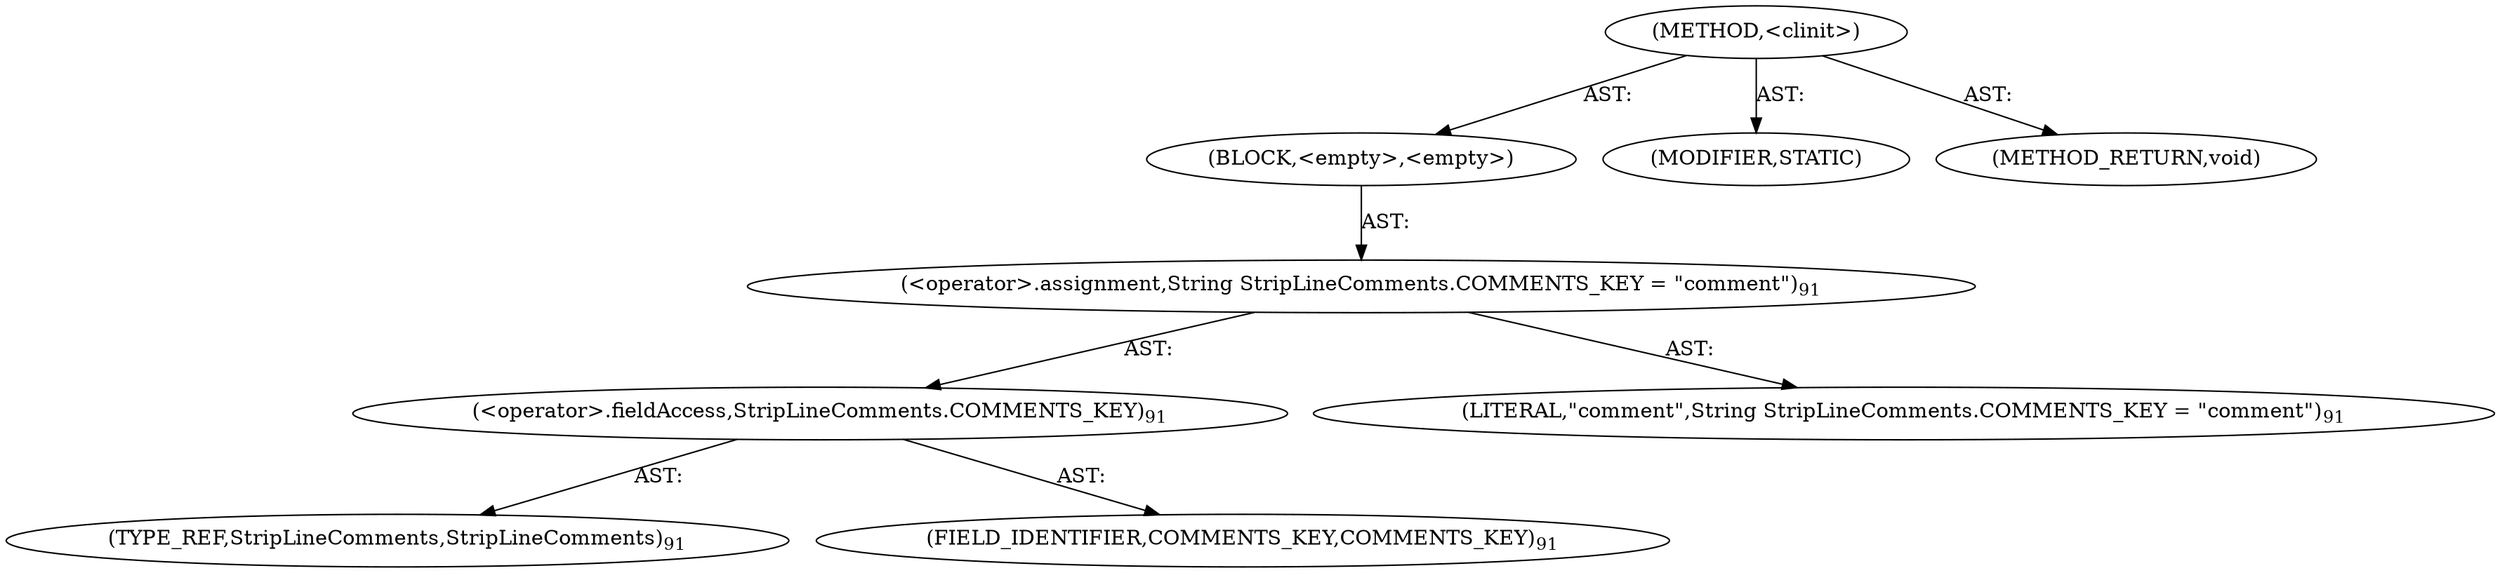digraph "&lt;clinit&gt;" {  
"111669149707" [label = <(METHOD,&lt;clinit&gt;)> ]
"25769803801" [label = <(BLOCK,&lt;empty&gt;,&lt;empty&gt;)> ]
"30064771165" [label = <(&lt;operator&gt;.assignment,String StripLineComments.COMMENTS_KEY = &quot;comment&quot;)<SUB>91</SUB>> ]
"30064771166" [label = <(&lt;operator&gt;.fieldAccess,StripLineComments.COMMENTS_KEY)<SUB>91</SUB>> ]
"180388626434" [label = <(TYPE_REF,StripLineComments,StripLineComments)<SUB>91</SUB>> ]
"55834574877" [label = <(FIELD_IDENTIFIER,COMMENTS_KEY,COMMENTS_KEY)<SUB>91</SUB>> ]
"90194313233" [label = <(LITERAL,&quot;comment&quot;,String StripLineComments.COMMENTS_KEY = &quot;comment&quot;)<SUB>91</SUB>> ]
"133143986204" [label = <(MODIFIER,STATIC)> ]
"128849018891" [label = <(METHOD_RETURN,void)> ]
  "111669149707" -> "25769803801"  [ label = "AST: "] 
  "111669149707" -> "133143986204"  [ label = "AST: "] 
  "111669149707" -> "128849018891"  [ label = "AST: "] 
  "25769803801" -> "30064771165"  [ label = "AST: "] 
  "30064771165" -> "30064771166"  [ label = "AST: "] 
  "30064771165" -> "90194313233"  [ label = "AST: "] 
  "30064771166" -> "180388626434"  [ label = "AST: "] 
  "30064771166" -> "55834574877"  [ label = "AST: "] 
}

